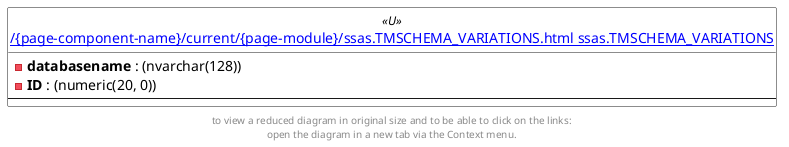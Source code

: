 @startuml
'Left to right direction
top to bottom direction
hide circle
'avoide "." issues:
set namespaceSeparator none


skinparam class {
  BackgroundColor White
  BackgroundColor<<FN>> Yellow
  BackgroundColor<<FS>> Yellow
  BackgroundColor<<FT>> LightGray
  BackgroundColor<<IF>> Yellow
  BackgroundColor<<IS>> Yellow
  BackgroundColor<<P>> Aqua
  BackgroundColor<<PC>> Aqua
  BackgroundColor<<SN>> Yellow
  BackgroundColor<<SO>> SlateBlue
  BackgroundColor<<TF>> LightGray
  BackgroundColor<<TR>> Tomato
  BackgroundColor<<U>> White
  BackgroundColor<<V>> WhiteSmoke
  BackgroundColor<<X>> Aqua
}


entity "[[{site-url}/{page-component-name}/current/{page-module}/ssas.TMSCHEMA_VARIATIONS.html ssas.TMSCHEMA_VARIATIONS]]" as ssas.TMSCHEMA_VARIATIONS << U >> {
  - **databasename** : (nvarchar(128))
  - **ID** : (numeric(20, 0))
  --
}


footer
to view a reduced diagram in original size and to be able to click on the links:
open the diagram in a new tab via the Context menu.
end footer

@enduml

